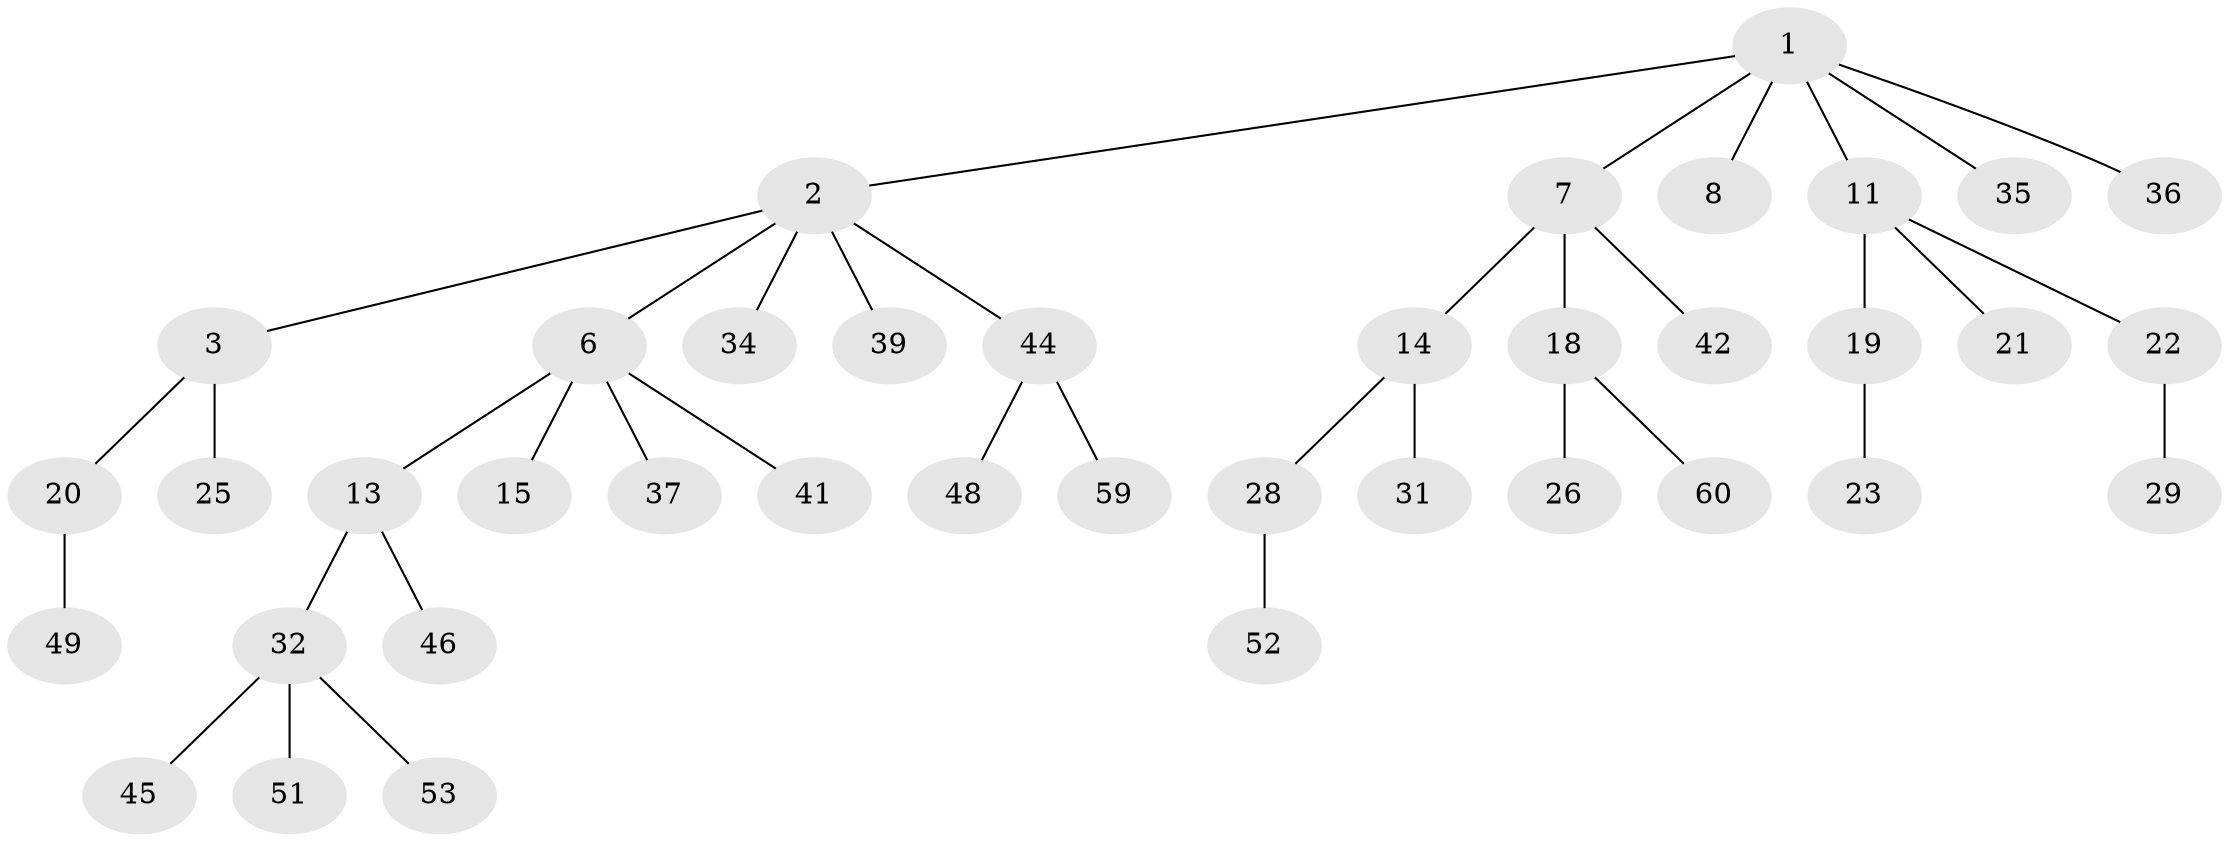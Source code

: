 // Generated by graph-tools (version 1.1) at 2025/24/03/03/25 07:24:07]
// undirected, 39 vertices, 38 edges
graph export_dot {
graph [start="1"]
  node [color=gray90,style=filled];
  1 [super="+5"];
  2 [super="+4"];
  3 [super="+12"];
  6 [super="+9"];
  7 [super="+10"];
  8;
  11 [super="+17"];
  13;
  14 [super="+16"];
  15 [super="+40"];
  18 [super="+30"];
  19;
  20 [super="+27"];
  21;
  22 [super="+24"];
  23 [super="+54"];
  25;
  26;
  28 [super="+57"];
  29 [super="+43"];
  31;
  32 [super="+33"];
  34;
  35;
  36 [super="+38"];
  37;
  39;
  41 [super="+50"];
  42 [super="+56"];
  44 [super="+47"];
  45 [super="+55"];
  46 [super="+58"];
  48;
  49;
  51;
  52;
  53;
  59;
  60;
  1 -- 2;
  1 -- 35;
  1 -- 36;
  1 -- 7;
  1 -- 8;
  1 -- 11;
  2 -- 3;
  2 -- 34;
  2 -- 44;
  2 -- 6;
  2 -- 39;
  3 -- 20;
  3 -- 25;
  6 -- 15;
  6 -- 37;
  6 -- 41;
  6 -- 13;
  7 -- 14;
  7 -- 18;
  7 -- 42;
  11 -- 22;
  11 -- 19;
  11 -- 21;
  13 -- 32;
  13 -- 46;
  14 -- 31;
  14 -- 28;
  18 -- 26;
  18 -- 60;
  19 -- 23;
  20 -- 49;
  22 -- 29;
  28 -- 52;
  32 -- 45;
  32 -- 53;
  32 -- 51;
  44 -- 48;
  44 -- 59;
}
